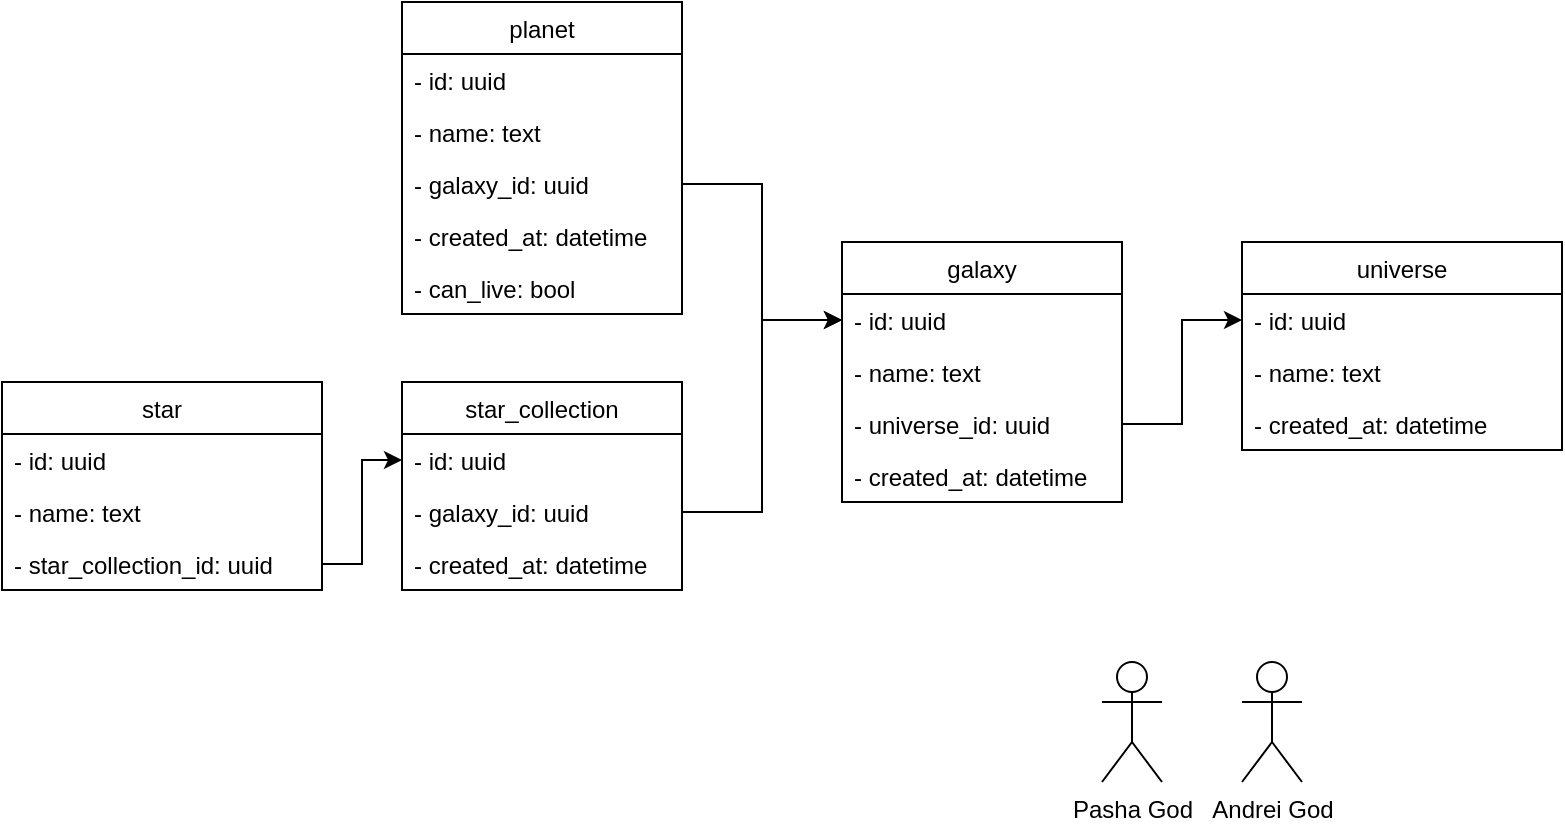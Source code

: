<mxfile version="20.8.20" type="github"><diagram name="Страница 1" id="Bg6F_eg1BQB0qyp61wwv"><mxGraphModel dx="684" dy="440" grid="1" gridSize="10" guides="1" tooltips="1" connect="1" arrows="1" fold="1" page="1" pageScale="1" pageWidth="1169" pageHeight="827" math="0" shadow="0"><root><mxCell id="0"/><mxCell id="1" parent="0"/><mxCell id="k5xjA4PLT7-g8IIi1C31-2" style="edgeStyle=orthogonalEdgeStyle;rounded=0;orthogonalLoop=1;jettySize=auto;html=1;exitX=0.5;exitY=1;exitDx=0;exitDy=0;" edge="1" parent="1"><mxGeometry relative="1" as="geometry"><mxPoint x="310" y="326.0" as="sourcePoint"/><mxPoint x="310" y="326.0" as="targetPoint"/></mxGeometry></mxCell><mxCell id="k5xjA4PLT7-g8IIi1C31-7" value="universe" style="swimlane;fontStyle=0;align=center;verticalAlign=top;childLayout=stackLayout;horizontal=1;startSize=26;horizontalStack=0;resizeParent=1;resizeParentMax=0;resizeLast=0;collapsible=1;marginBottom=0;" vertex="1" parent="1"><mxGeometry x="650" y="320" width="160" height="104" as="geometry"/></mxCell><mxCell id="k5xjA4PLT7-g8IIi1C31-26" value="- id: uuid" style="text;strokeColor=none;fillColor=none;align=left;verticalAlign=top;spacingLeft=4;spacingRight=4;overflow=hidden;rotatable=0;points=[[0,0.5],[1,0.5]];portConstraint=eastwest;" vertex="1" parent="k5xjA4PLT7-g8IIi1C31-7"><mxGeometry y="26" width="160" height="26" as="geometry"/></mxCell><mxCell id="k5xjA4PLT7-g8IIi1C31-8" value="- name: text" style="text;strokeColor=none;fillColor=none;align=left;verticalAlign=top;spacingLeft=4;spacingRight=4;overflow=hidden;rotatable=0;points=[[0,0.5],[1,0.5]];portConstraint=eastwest;" vertex="1" parent="k5xjA4PLT7-g8IIi1C31-7"><mxGeometry y="52" width="160" height="26" as="geometry"/></mxCell><mxCell id="k5xjA4PLT7-g8IIi1C31-16" value="- created_at: datetime" style="text;strokeColor=none;fillColor=none;align=left;verticalAlign=top;spacingLeft=4;spacingRight=4;overflow=hidden;rotatable=0;points=[[0,0.5],[1,0.5]];portConstraint=eastwest;" vertex="1" parent="k5xjA4PLT7-g8IIi1C31-7"><mxGeometry y="78" width="160" height="26" as="geometry"/></mxCell><mxCell id="k5xjA4PLT7-g8IIi1C31-18" value="galaxy" style="swimlane;fontStyle=0;childLayout=stackLayout;horizontal=1;startSize=26;fillColor=none;horizontalStack=0;resizeParent=1;resizeParentMax=0;resizeLast=0;collapsible=1;marginBottom=0;" vertex="1" parent="1"><mxGeometry x="450" y="320" width="140" height="130" as="geometry"/></mxCell><mxCell id="k5xjA4PLT7-g8IIi1C31-25" value="- id: uuid" style="text;strokeColor=none;fillColor=none;align=left;verticalAlign=top;spacingLeft=4;spacingRight=4;overflow=hidden;rotatable=0;points=[[0,0.5],[1,0.5]];portConstraint=eastwest;" vertex="1" parent="k5xjA4PLT7-g8IIi1C31-18"><mxGeometry y="26" width="140" height="26" as="geometry"/></mxCell><mxCell id="k5xjA4PLT7-g8IIi1C31-19" value="- name: text" style="text;strokeColor=none;fillColor=none;align=left;verticalAlign=top;spacingLeft=4;spacingRight=4;overflow=hidden;rotatable=0;points=[[0,0.5],[1,0.5]];portConstraint=eastwest;" vertex="1" parent="k5xjA4PLT7-g8IIi1C31-18"><mxGeometry y="52" width="140" height="26" as="geometry"/></mxCell><mxCell id="k5xjA4PLT7-g8IIi1C31-23" value="- universe_id: uuid" style="text;strokeColor=none;fillColor=none;align=left;verticalAlign=top;spacingLeft=4;spacingRight=4;overflow=hidden;rotatable=0;points=[[0,0.5],[1,0.5]];portConstraint=eastwest;" vertex="1" parent="k5xjA4PLT7-g8IIi1C31-18"><mxGeometry y="78" width="140" height="26" as="geometry"/></mxCell><mxCell id="k5xjA4PLT7-g8IIi1C31-21" value="- created_at: datetime&#10;" style="text;strokeColor=none;fillColor=none;align=left;verticalAlign=top;spacingLeft=4;spacingRight=4;overflow=hidden;rotatable=0;points=[[0,0.5],[1,0.5]];portConstraint=eastwest;" vertex="1" parent="k5xjA4PLT7-g8IIi1C31-18"><mxGeometry y="104" width="140" height="26" as="geometry"/></mxCell><mxCell id="k5xjA4PLT7-g8IIi1C31-27" value="" style="edgeStyle=orthogonalEdgeStyle;rounded=0;orthogonalLoop=1;jettySize=auto;html=1;" edge="1" parent="1" source="k5xjA4PLT7-g8IIi1C31-23" target="k5xjA4PLT7-g8IIi1C31-26"><mxGeometry relative="1" as="geometry"/></mxCell><mxCell id="k5xjA4PLT7-g8IIi1C31-28" value="planet" style="swimlane;fontStyle=0;childLayout=stackLayout;horizontal=1;startSize=26;fillColor=none;horizontalStack=0;resizeParent=1;resizeParentMax=0;resizeLast=0;collapsible=1;marginBottom=0;" vertex="1" parent="1"><mxGeometry x="230" y="200" width="140" height="156" as="geometry"/></mxCell><mxCell id="k5xjA4PLT7-g8IIi1C31-32" value="- id: uuid" style="text;strokeColor=none;fillColor=none;align=left;verticalAlign=top;spacingLeft=4;spacingRight=4;overflow=hidden;rotatable=0;points=[[0,0.5],[1,0.5]];portConstraint=eastwest;" vertex="1" parent="k5xjA4PLT7-g8IIi1C31-28"><mxGeometry y="26" width="140" height="26" as="geometry"/></mxCell><mxCell id="k5xjA4PLT7-g8IIi1C31-33" value="- name: text" style="text;strokeColor=none;fillColor=none;align=left;verticalAlign=top;spacingLeft=4;spacingRight=4;overflow=hidden;rotatable=0;points=[[0,0.5],[1,0.5]];portConstraint=eastwest;" vertex="1" parent="k5xjA4PLT7-g8IIi1C31-28"><mxGeometry y="52" width="140" height="26" as="geometry"/></mxCell><mxCell id="k5xjA4PLT7-g8IIi1C31-31" value="- galaxy_id: uuid" style="text;strokeColor=none;fillColor=none;align=left;verticalAlign=top;spacingLeft=4;spacingRight=4;overflow=hidden;rotatable=0;points=[[0,0.5],[1,0.5]];portConstraint=eastwest;" vertex="1" parent="k5xjA4PLT7-g8IIi1C31-28"><mxGeometry y="78" width="140" height="26" as="geometry"/></mxCell><mxCell id="k5xjA4PLT7-g8IIi1C31-34" value="- created_at: datetime&#10;" style="text;strokeColor=none;fillColor=none;align=left;verticalAlign=top;spacingLeft=4;spacingRight=4;overflow=hidden;rotatable=0;points=[[0,0.5],[1,0.5]];portConstraint=eastwest;" vertex="1" parent="k5xjA4PLT7-g8IIi1C31-28"><mxGeometry y="104" width="140" height="26" as="geometry"/></mxCell><mxCell id="k5xjA4PLT7-g8IIi1C31-35" value="- can_live: bool" style="text;strokeColor=none;fillColor=none;align=left;verticalAlign=top;spacingLeft=4;spacingRight=4;overflow=hidden;rotatable=0;points=[[0,0.5],[1,0.5]];portConstraint=eastwest;" vertex="1" parent="k5xjA4PLT7-g8IIi1C31-28"><mxGeometry y="130" width="140" height="26" as="geometry"/></mxCell><mxCell id="k5xjA4PLT7-g8IIi1C31-37" style="edgeStyle=orthogonalEdgeStyle;rounded=0;orthogonalLoop=1;jettySize=auto;html=1;entryX=0;entryY=0.5;entryDx=0;entryDy=0;" edge="1" parent="1" source="k5xjA4PLT7-g8IIi1C31-31" target="k5xjA4PLT7-g8IIi1C31-25"><mxGeometry relative="1" as="geometry"/></mxCell><mxCell id="k5xjA4PLT7-g8IIi1C31-38" value="star_collection" style="swimlane;fontStyle=0;childLayout=stackLayout;horizontal=1;startSize=26;fillColor=none;horizontalStack=0;resizeParent=1;resizeParentMax=0;resizeLast=0;collapsible=1;marginBottom=0;" vertex="1" parent="1"><mxGeometry x="230" y="390" width="140" height="104" as="geometry"/></mxCell><mxCell id="k5xjA4PLT7-g8IIi1C31-42" value="- id: uuid" style="text;strokeColor=none;fillColor=none;align=left;verticalAlign=top;spacingLeft=4;spacingRight=4;overflow=hidden;rotatable=0;points=[[0,0.5],[1,0.5]];portConstraint=eastwest;" vertex="1" parent="k5xjA4PLT7-g8IIi1C31-38"><mxGeometry y="26" width="140" height="26" as="geometry"/></mxCell><mxCell id="k5xjA4PLT7-g8IIi1C31-43" value="- galaxy_id: uuid" style="text;strokeColor=none;fillColor=none;align=left;verticalAlign=top;spacingLeft=4;spacingRight=4;overflow=hidden;rotatable=0;points=[[0,0.5],[1,0.5]];portConstraint=eastwest;" vertex="1" parent="k5xjA4PLT7-g8IIi1C31-38"><mxGeometry y="52" width="140" height="26" as="geometry"/></mxCell><mxCell id="k5xjA4PLT7-g8IIi1C31-44" value="- created_at: datetime&#10;" style="text;strokeColor=none;fillColor=none;align=left;verticalAlign=top;spacingLeft=4;spacingRight=4;overflow=hidden;rotatable=0;points=[[0,0.5],[1,0.5]];portConstraint=eastwest;" vertex="1" parent="k5xjA4PLT7-g8IIi1C31-38"><mxGeometry y="78" width="140" height="26" as="geometry"/></mxCell><mxCell id="k5xjA4PLT7-g8IIi1C31-45" style="edgeStyle=orthogonalEdgeStyle;rounded=0;orthogonalLoop=1;jettySize=auto;html=1;entryX=0;entryY=0.5;entryDx=0;entryDy=0;" edge="1" parent="1" source="k5xjA4PLT7-g8IIi1C31-43" target="k5xjA4PLT7-g8IIi1C31-25"><mxGeometry relative="1" as="geometry"/></mxCell><mxCell id="k5xjA4PLT7-g8IIi1C31-46" value="star" style="swimlane;fontStyle=0;childLayout=stackLayout;horizontal=1;startSize=26;fillColor=none;horizontalStack=0;resizeParent=1;resizeParentMax=0;resizeLast=0;collapsible=1;marginBottom=0;" vertex="1" parent="1"><mxGeometry x="30" y="390" width="160" height="104" as="geometry"/></mxCell><mxCell id="k5xjA4PLT7-g8IIi1C31-50" value="- id: uuid" style="text;strokeColor=none;fillColor=none;align=left;verticalAlign=top;spacingLeft=4;spacingRight=4;overflow=hidden;rotatable=0;points=[[0,0.5],[1,0.5]];portConstraint=eastwest;" vertex="1" parent="k5xjA4PLT7-g8IIi1C31-46"><mxGeometry y="26" width="160" height="26" as="geometry"/></mxCell><mxCell id="k5xjA4PLT7-g8IIi1C31-53" value="- name: text" style="text;strokeColor=none;fillColor=none;align=left;verticalAlign=top;spacingLeft=4;spacingRight=4;overflow=hidden;rotatable=0;points=[[0,0.5],[1,0.5]];portConstraint=eastwest;" vertex="1" parent="k5xjA4PLT7-g8IIi1C31-46"><mxGeometry y="52" width="160" height="26" as="geometry"/></mxCell><mxCell id="k5xjA4PLT7-g8IIi1C31-51" value="- star_collection_id: uuid" style="text;strokeColor=none;fillColor=none;align=left;verticalAlign=top;spacingLeft=4;spacingRight=4;overflow=hidden;rotatable=0;points=[[0,0.5],[1,0.5]];portConstraint=eastwest;" vertex="1" parent="k5xjA4PLT7-g8IIi1C31-46"><mxGeometry y="78" width="160" height="26" as="geometry"/></mxCell><mxCell id="k5xjA4PLT7-g8IIi1C31-55" value="Andrei God" style="shape=umlActor;verticalLabelPosition=bottom;verticalAlign=top;html=1;" vertex="1" parent="1"><mxGeometry x="650" y="530" width="30" height="60" as="geometry"/></mxCell><mxCell id="k5xjA4PLT7-g8IIi1C31-56" value="Pasha God" style="shape=umlActor;verticalLabelPosition=bottom;verticalAlign=top;html=1;" vertex="1" parent="1"><mxGeometry x="580" y="530" width="30" height="60" as="geometry"/></mxCell><mxCell id="k5xjA4PLT7-g8IIi1C31-59" style="edgeStyle=orthogonalEdgeStyle;rounded=0;orthogonalLoop=1;jettySize=auto;html=1;entryX=0;entryY=0.5;entryDx=0;entryDy=0;" edge="1" parent="1" source="k5xjA4PLT7-g8IIi1C31-51" target="k5xjA4PLT7-g8IIi1C31-42"><mxGeometry relative="1" as="geometry"/></mxCell></root></mxGraphModel></diagram></mxfile>